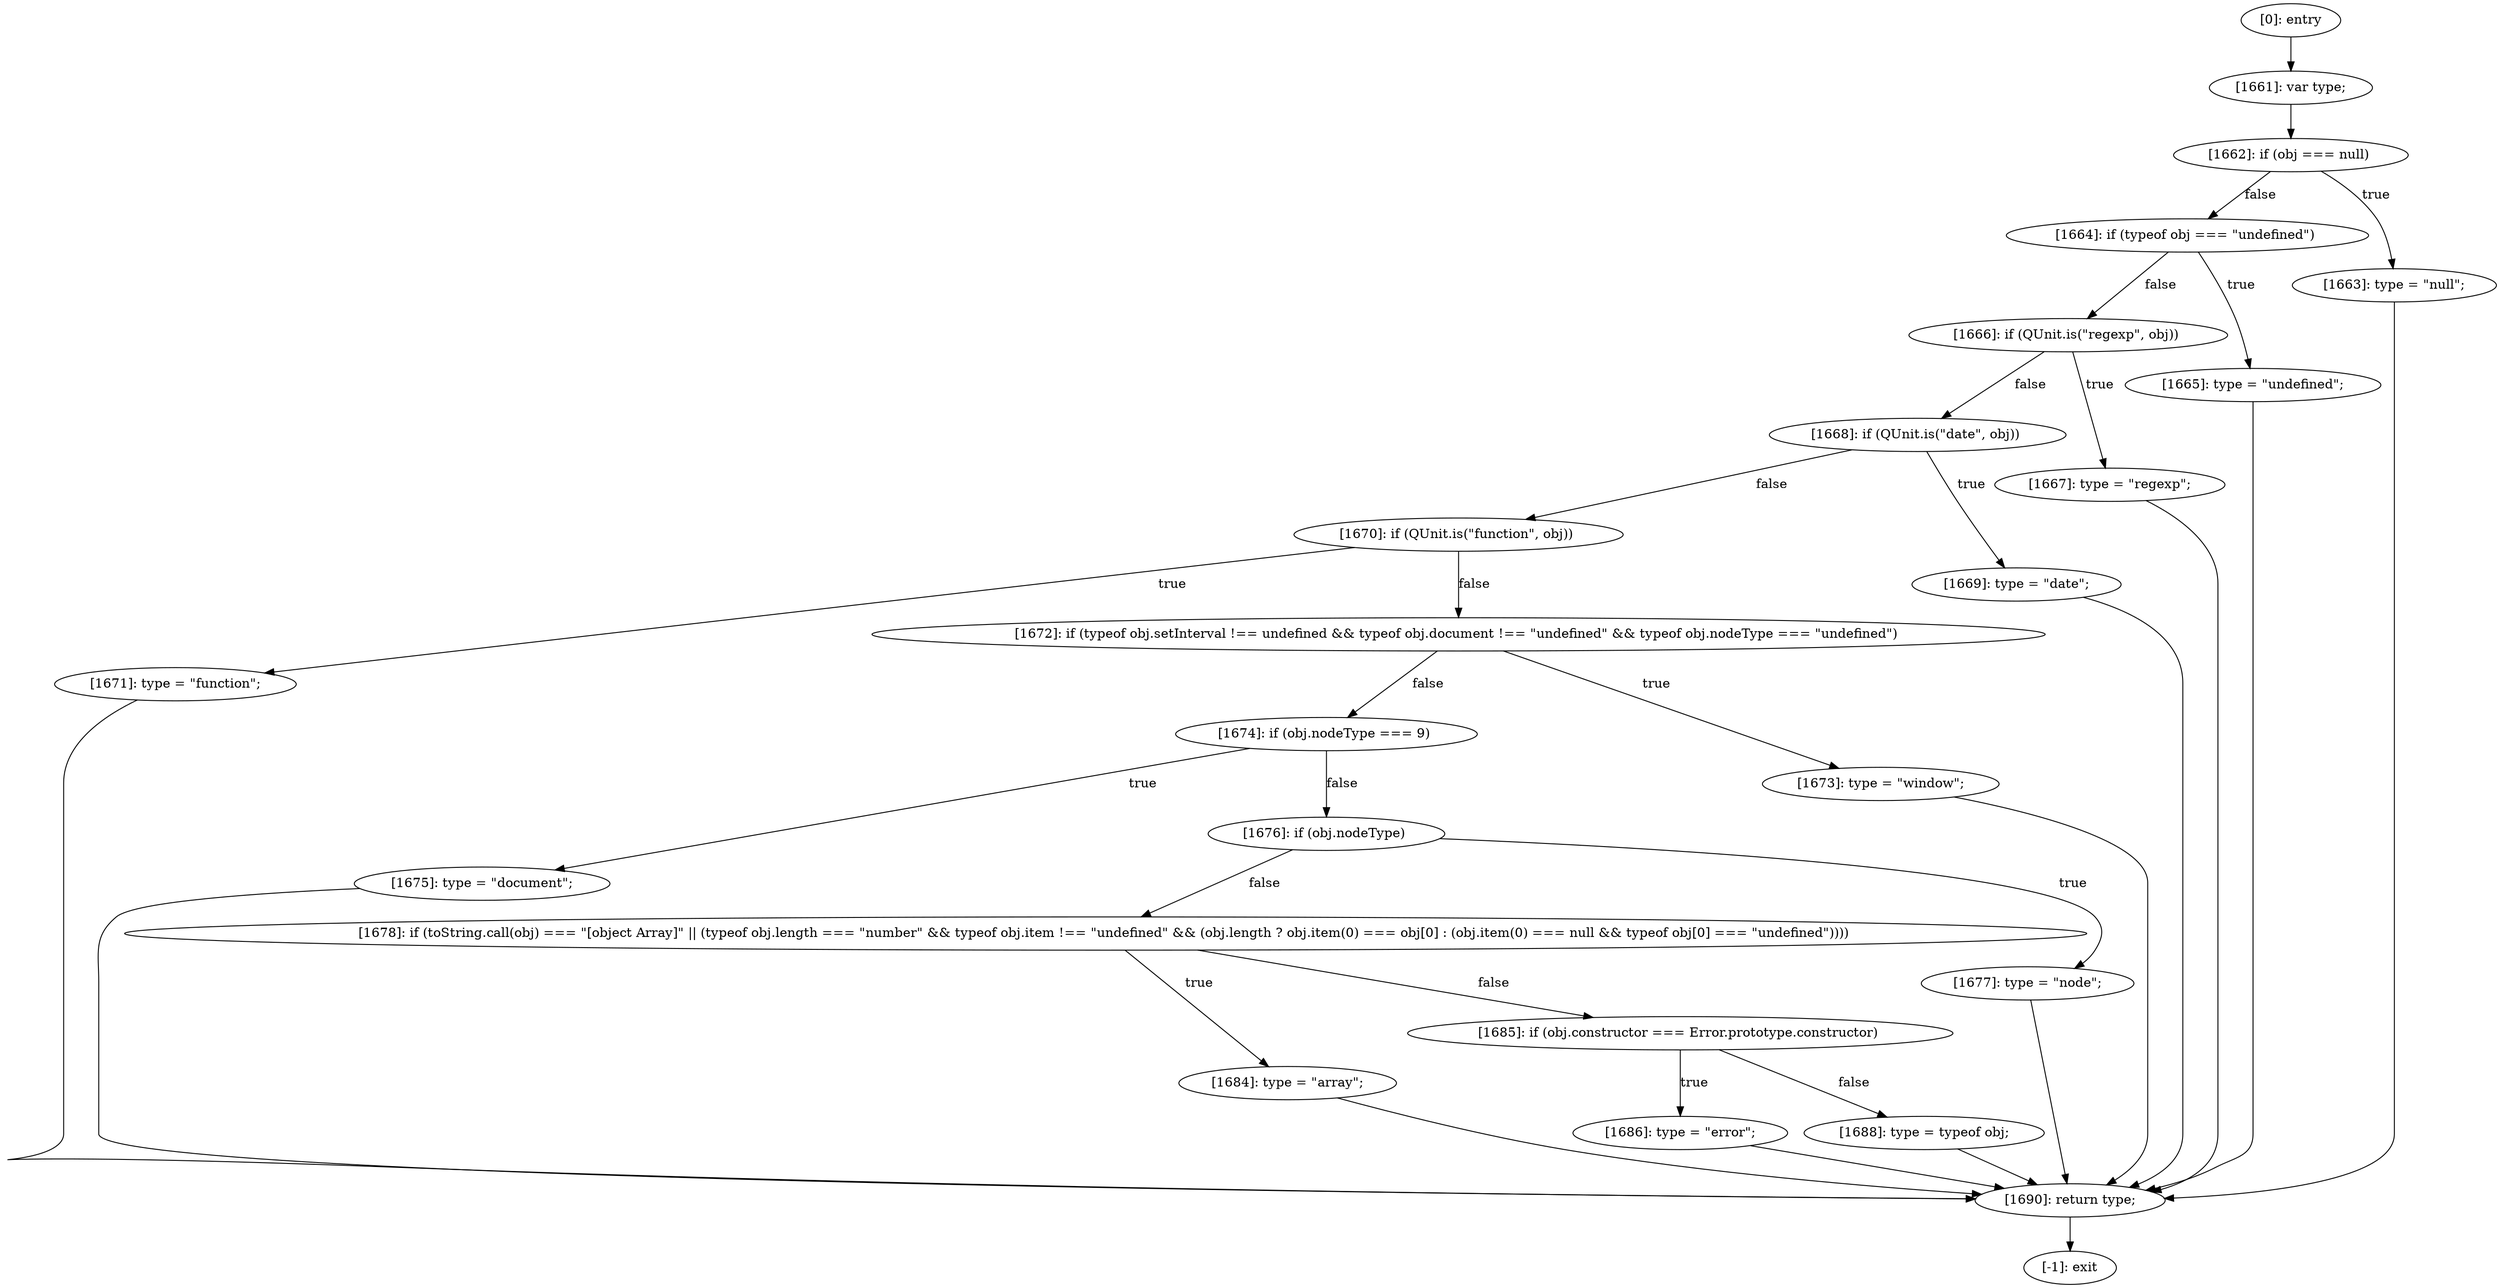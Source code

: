 digraph {
"0" [label="[1678]: if (toString.call(obj) === \"[object Array]\" || (typeof obj.length === \"number\" && typeof obj.item !== \"undefined\" && (obj.length ? obj.item(0) === obj[0] : (obj.item(0) === null && typeof obj[0] === \"undefined\")))) "] 
"1" [label="[1684]: type = \"array\";\n"] 
"2" [label="[1668]: if (QUnit.is(\"date\", obj)) "] 
"3" [label="[1666]: if (QUnit.is(\"regexp\", obj)) "] 
"4" [label="[1677]: type = \"node\";\n"] 
"5" [label="[1661]: var type;\n"] 
"6" [label="[1667]: type = \"regexp\";\n"] 
"7" [label="[0]: entry"] 
"8" [label="[1665]: type = \"undefined\";\n"] 
"9" [label="[1690]: return type;\n"] 
"10" [label="[1686]: type = \"error\";\n"] 
"11" [label="[1664]: if (typeof obj === \"undefined\") "] 
"12" [label="[1674]: if (obj.nodeType === 9) "] 
"13" [label="[1670]: if (QUnit.is(\"function\", obj)) "] 
"14" [label="[1673]: type = \"window\";\n"] 
"15" [label="[1663]: type = \"null\";\n"] 
"16" [label="[1671]: type = \"function\";\n"] 
"17" [label="[1662]: if (obj === null) "] 
"18" [label="[1675]: type = \"document\";\n"] 
"19" [label="[1688]: type = typeof obj;\n"] 
"20" [label="[1676]: if (obj.nodeType) "] 
"21" [label="[-1]: exit"] 
"22" [label="[1672]: if (typeof obj.setInterval !== undefined && typeof obj.document !== \"undefined\" && typeof obj.nodeType === \"undefined\") "] 
"23" [label="[1669]: type = \"date\";\n"] 
"24" [label="[1685]: if (obj.constructor === Error.prototype.constructor) "] 
"0" -> "1" [label="true"] 
"0" -> "24" [label="false"] 
"1" -> "9" [label=""] 
"2" -> "23" [label="true"] 
"2" -> "13" [label="false"] 
"3" -> "6" [label="true"] 
"3" -> "2" [label="false"] 
"4" -> "9" [label=""] 
"5" -> "17" [label=""] 
"6" -> "9" [label=""] 
"7" -> "5" [label=""] 
"8" -> "9" [label=""] 
"9" -> "21" [label=""] 
"10" -> "9" [label=""] 
"11" -> "8" [label="true"] 
"11" -> "3" [label="false"] 
"12" -> "18" [label="true"] 
"12" -> "20" [label="false"] 
"13" -> "16" [label="true"] 
"13" -> "22" [label="false"] 
"14" -> "9" [label=""] 
"15" -> "9" [label=""] 
"16" -> "9" [label=""] 
"17" -> "15" [label="true"] 
"17" -> "11" [label="false"] 
"18" -> "9" [label=""] 
"19" -> "9" [label=""] 
"20" -> "4" [label="true"] 
"20" -> "0" [label="false"] 
"22" -> "14" [label="true"] 
"22" -> "12" [label="false"] 
"23" -> "9" [label=""] 
"24" -> "10" [label="true"] 
"24" -> "19" [label="false"] 
}
